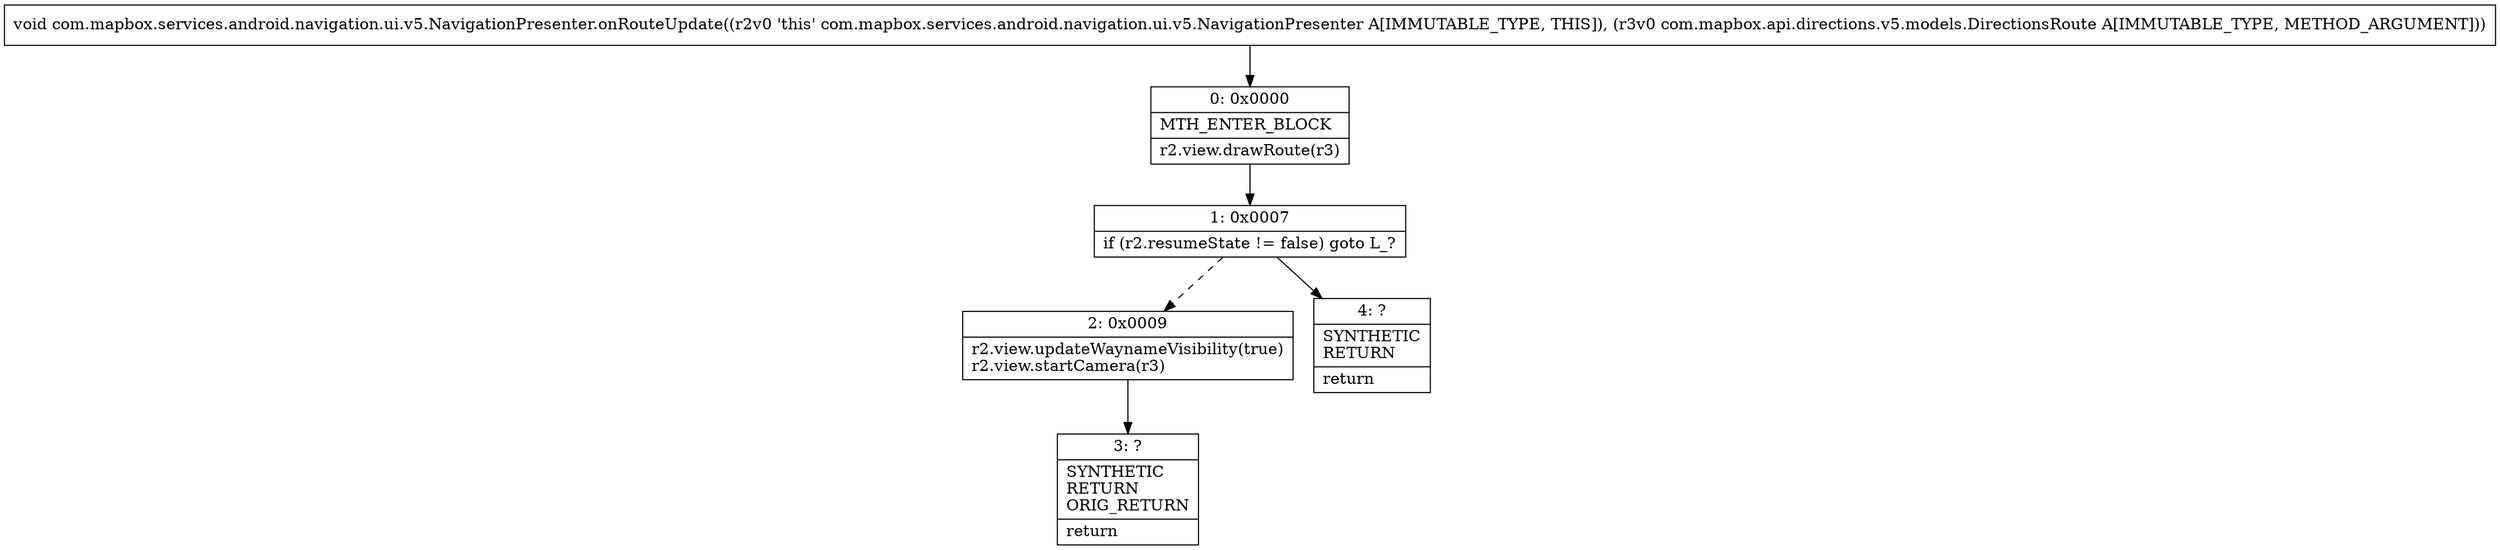 digraph "CFG forcom.mapbox.services.android.navigation.ui.v5.NavigationPresenter.onRouteUpdate(Lcom\/mapbox\/api\/directions\/v5\/models\/DirectionsRoute;)V" {
Node_0 [shape=record,label="{0\:\ 0x0000|MTH_ENTER_BLOCK\l|r2.view.drawRoute(r3)\l}"];
Node_1 [shape=record,label="{1\:\ 0x0007|if (r2.resumeState != false) goto L_?\l}"];
Node_2 [shape=record,label="{2\:\ 0x0009|r2.view.updateWaynameVisibility(true)\lr2.view.startCamera(r3)\l}"];
Node_3 [shape=record,label="{3\:\ ?|SYNTHETIC\lRETURN\lORIG_RETURN\l|return\l}"];
Node_4 [shape=record,label="{4\:\ ?|SYNTHETIC\lRETURN\l|return\l}"];
MethodNode[shape=record,label="{void com.mapbox.services.android.navigation.ui.v5.NavigationPresenter.onRouteUpdate((r2v0 'this' com.mapbox.services.android.navigation.ui.v5.NavigationPresenter A[IMMUTABLE_TYPE, THIS]), (r3v0 com.mapbox.api.directions.v5.models.DirectionsRoute A[IMMUTABLE_TYPE, METHOD_ARGUMENT])) }"];
MethodNode -> Node_0;
Node_0 -> Node_1;
Node_1 -> Node_2[style=dashed];
Node_1 -> Node_4;
Node_2 -> Node_3;
}

